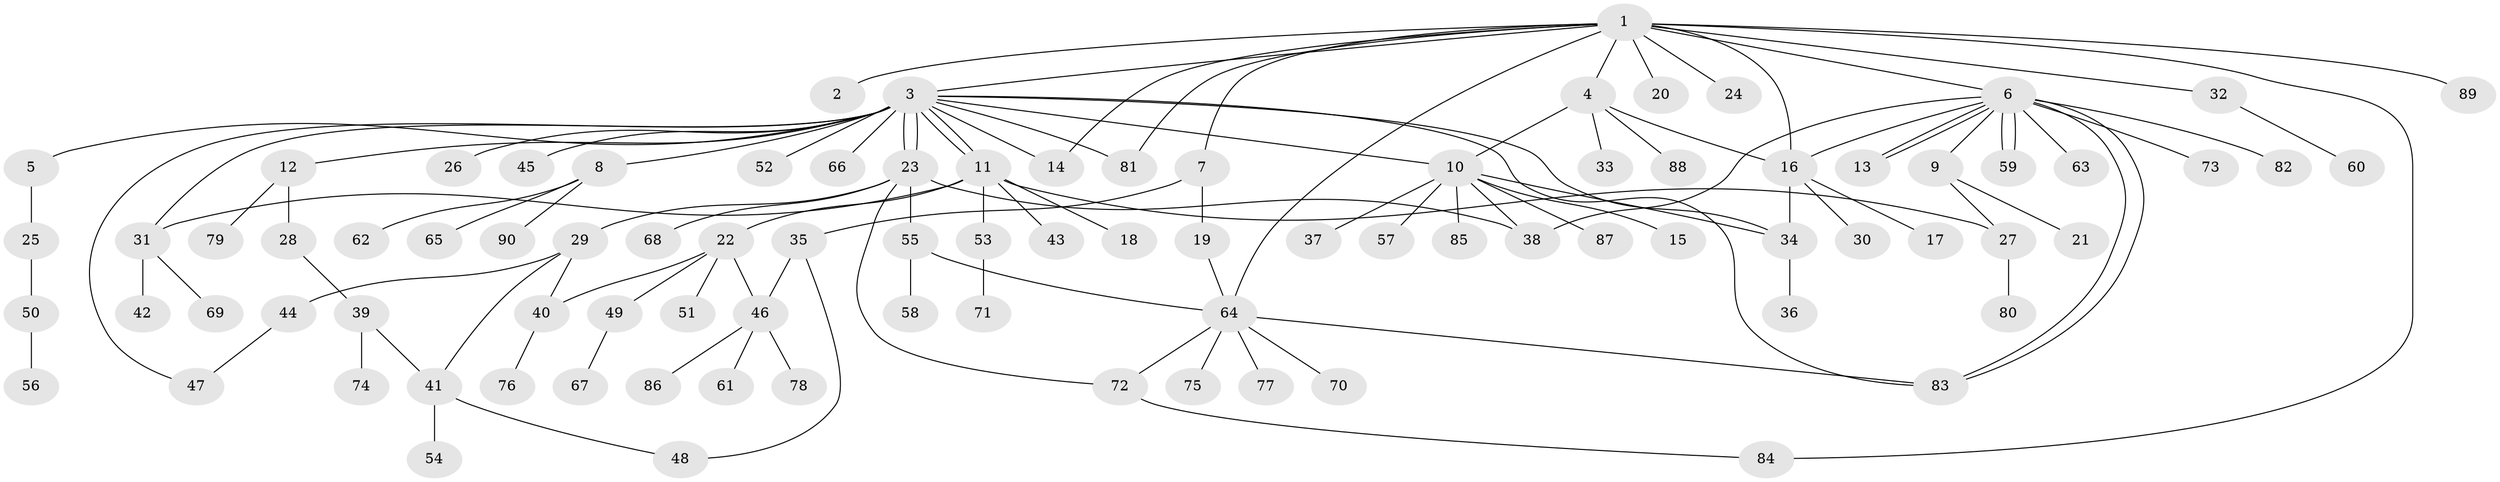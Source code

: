 // coarse degree distribution, {1: 0.8055555555555556, 5: 0.027777777777777776, 7: 0.05555555555555555, 2: 0.08333333333333333, 20: 0.027777777777777776}
// Generated by graph-tools (version 1.1) at 2025/50/03/04/25 21:50:46]
// undirected, 90 vertices, 116 edges
graph export_dot {
graph [start="1"]
  node [color=gray90,style=filled];
  1;
  2;
  3;
  4;
  5;
  6;
  7;
  8;
  9;
  10;
  11;
  12;
  13;
  14;
  15;
  16;
  17;
  18;
  19;
  20;
  21;
  22;
  23;
  24;
  25;
  26;
  27;
  28;
  29;
  30;
  31;
  32;
  33;
  34;
  35;
  36;
  37;
  38;
  39;
  40;
  41;
  42;
  43;
  44;
  45;
  46;
  47;
  48;
  49;
  50;
  51;
  52;
  53;
  54;
  55;
  56;
  57;
  58;
  59;
  60;
  61;
  62;
  63;
  64;
  65;
  66;
  67;
  68;
  69;
  70;
  71;
  72;
  73;
  74;
  75;
  76;
  77;
  78;
  79;
  80;
  81;
  82;
  83;
  84;
  85;
  86;
  87;
  88;
  89;
  90;
  1 -- 2;
  1 -- 3;
  1 -- 4;
  1 -- 6;
  1 -- 7;
  1 -- 14;
  1 -- 16;
  1 -- 20;
  1 -- 24;
  1 -- 32;
  1 -- 64;
  1 -- 81;
  1 -- 84;
  1 -- 89;
  3 -- 5;
  3 -- 8;
  3 -- 10;
  3 -- 11;
  3 -- 11;
  3 -- 12;
  3 -- 14;
  3 -- 23;
  3 -- 23;
  3 -- 26;
  3 -- 31;
  3 -- 34;
  3 -- 45;
  3 -- 47;
  3 -- 52;
  3 -- 66;
  3 -- 81;
  3 -- 83;
  4 -- 10;
  4 -- 16;
  4 -- 33;
  4 -- 88;
  5 -- 25;
  6 -- 9;
  6 -- 13;
  6 -- 13;
  6 -- 16;
  6 -- 38;
  6 -- 59;
  6 -- 59;
  6 -- 63;
  6 -- 73;
  6 -- 82;
  6 -- 83;
  6 -- 83;
  7 -- 19;
  7 -- 35;
  8 -- 62;
  8 -- 65;
  8 -- 90;
  9 -- 21;
  9 -- 27;
  10 -- 15;
  10 -- 34;
  10 -- 37;
  10 -- 38;
  10 -- 57;
  10 -- 85;
  10 -- 87;
  11 -- 18;
  11 -- 22;
  11 -- 27;
  11 -- 31;
  11 -- 43;
  11 -- 53;
  12 -- 28;
  12 -- 79;
  16 -- 17;
  16 -- 30;
  16 -- 34;
  19 -- 64;
  22 -- 40;
  22 -- 46;
  22 -- 49;
  22 -- 51;
  23 -- 29;
  23 -- 38;
  23 -- 55;
  23 -- 68;
  23 -- 72;
  25 -- 50;
  27 -- 80;
  28 -- 39;
  29 -- 40;
  29 -- 41;
  29 -- 44;
  31 -- 42;
  31 -- 69;
  32 -- 60;
  34 -- 36;
  35 -- 46;
  35 -- 48;
  39 -- 41;
  39 -- 74;
  40 -- 76;
  41 -- 48;
  41 -- 54;
  44 -- 47;
  46 -- 61;
  46 -- 78;
  46 -- 86;
  49 -- 67;
  50 -- 56;
  53 -- 71;
  55 -- 58;
  55 -- 64;
  64 -- 70;
  64 -- 72;
  64 -- 75;
  64 -- 77;
  64 -- 83;
  72 -- 84;
}
